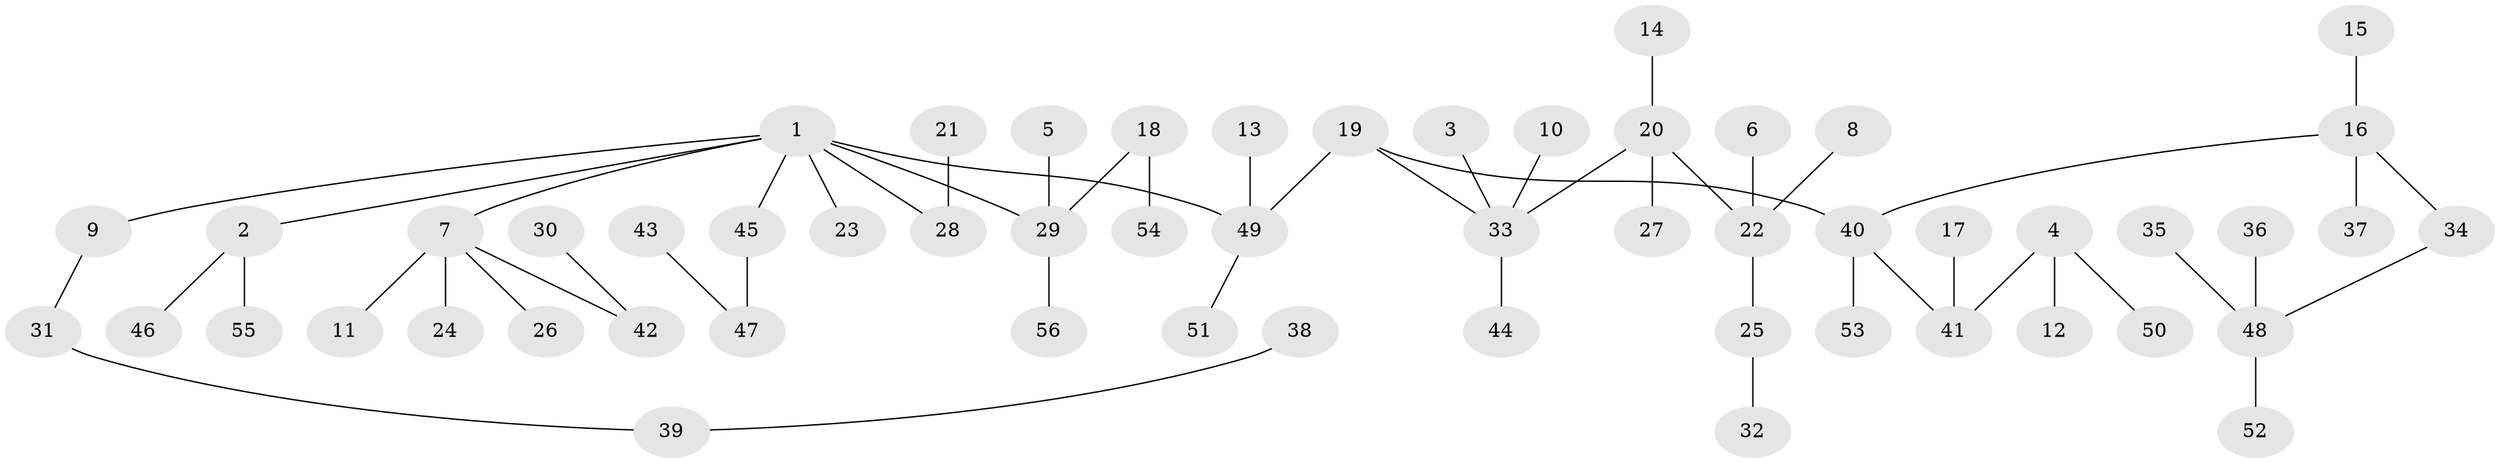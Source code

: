 // original degree distribution, {5: 0.0625, 3: 0.125, 4: 0.05357142857142857, 2: 0.23214285714285715, 6: 0.017857142857142856, 1: 0.5089285714285714}
// Generated by graph-tools (version 1.1) at 2025/50/03/09/25 03:50:26]
// undirected, 56 vertices, 55 edges
graph export_dot {
graph [start="1"]
  node [color=gray90,style=filled];
  1;
  2;
  3;
  4;
  5;
  6;
  7;
  8;
  9;
  10;
  11;
  12;
  13;
  14;
  15;
  16;
  17;
  18;
  19;
  20;
  21;
  22;
  23;
  24;
  25;
  26;
  27;
  28;
  29;
  30;
  31;
  32;
  33;
  34;
  35;
  36;
  37;
  38;
  39;
  40;
  41;
  42;
  43;
  44;
  45;
  46;
  47;
  48;
  49;
  50;
  51;
  52;
  53;
  54;
  55;
  56;
  1 -- 2 [weight=1.0];
  1 -- 7 [weight=1.0];
  1 -- 9 [weight=1.0];
  1 -- 23 [weight=1.0];
  1 -- 28 [weight=1.0];
  1 -- 29 [weight=1.0];
  1 -- 45 [weight=1.0];
  1 -- 49 [weight=1.0];
  2 -- 46 [weight=1.0];
  2 -- 55 [weight=1.0];
  3 -- 33 [weight=1.0];
  4 -- 12 [weight=1.0];
  4 -- 41 [weight=1.0];
  4 -- 50 [weight=1.0];
  5 -- 29 [weight=1.0];
  6 -- 22 [weight=1.0];
  7 -- 11 [weight=1.0];
  7 -- 24 [weight=1.0];
  7 -- 26 [weight=1.0];
  7 -- 42 [weight=1.0];
  8 -- 22 [weight=1.0];
  9 -- 31 [weight=1.0];
  10 -- 33 [weight=1.0];
  13 -- 49 [weight=1.0];
  14 -- 20 [weight=1.0];
  15 -- 16 [weight=1.0];
  16 -- 34 [weight=1.0];
  16 -- 37 [weight=1.0];
  16 -- 40 [weight=1.0];
  17 -- 41 [weight=1.0];
  18 -- 29 [weight=1.0];
  18 -- 54 [weight=1.0];
  19 -- 33 [weight=1.0];
  19 -- 40 [weight=1.0];
  19 -- 49 [weight=1.0];
  20 -- 22 [weight=1.0];
  20 -- 27 [weight=1.0];
  20 -- 33 [weight=1.0];
  21 -- 28 [weight=1.0];
  22 -- 25 [weight=1.0];
  25 -- 32 [weight=1.0];
  29 -- 56 [weight=1.0];
  30 -- 42 [weight=1.0];
  31 -- 39 [weight=1.0];
  33 -- 44 [weight=1.0];
  34 -- 48 [weight=1.0];
  35 -- 48 [weight=1.0];
  36 -- 48 [weight=1.0];
  38 -- 39 [weight=1.0];
  40 -- 41 [weight=1.0];
  40 -- 53 [weight=1.0];
  43 -- 47 [weight=1.0];
  45 -- 47 [weight=1.0];
  48 -- 52 [weight=1.0];
  49 -- 51 [weight=1.0];
}
